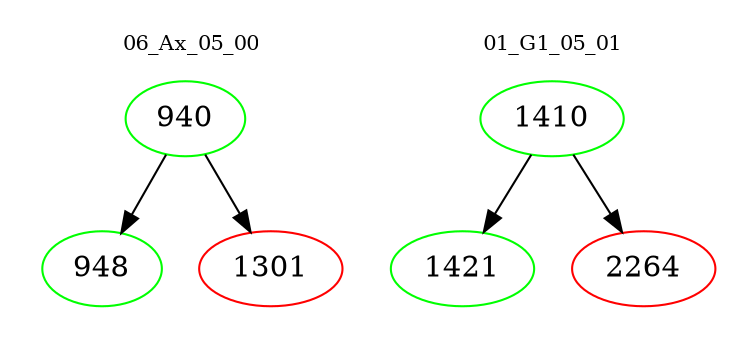 digraph{
subgraph cluster_0 {
color = white
label = "06_Ax_05_00";
fontsize=10;
T0_940 [label="940", color="green"]
T0_940 -> T0_948 [color="black"]
T0_948 [label="948", color="green"]
T0_940 -> T0_1301 [color="black"]
T0_1301 [label="1301", color="red"]
}
subgraph cluster_1 {
color = white
label = "01_G1_05_01";
fontsize=10;
T1_1410 [label="1410", color="green"]
T1_1410 -> T1_1421 [color="black"]
T1_1421 [label="1421", color="green"]
T1_1410 -> T1_2264 [color="black"]
T1_2264 [label="2264", color="red"]
}
}
